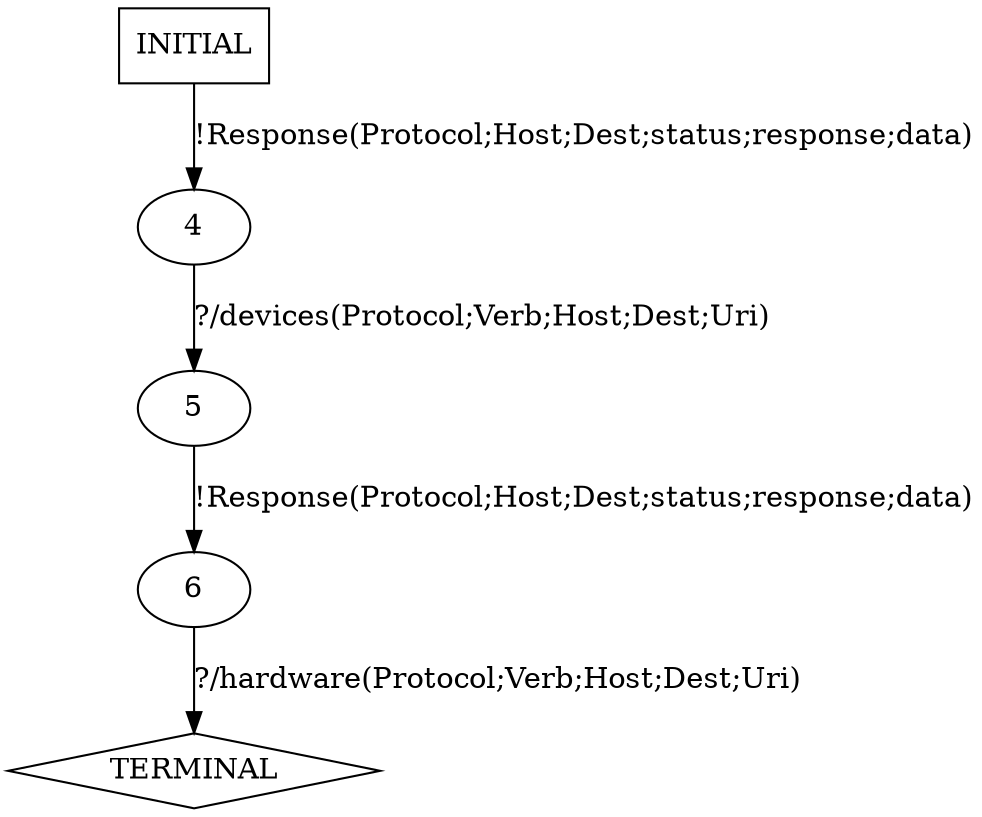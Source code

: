digraph G {
  1 [label="TERMINAL",shape=diamond];
  3 [label="INITIAL",shape=box];
  4 [label="4"];
  5 [label="5"];
  6 [label="6"];
3->4  [label="!Response(Protocol;Host;Dest;status;response;data)"]
4->5  [label="?/devices(Protocol;Verb;Host;Dest;Uri)"]
5->6  [label="!Response(Protocol;Host;Dest;status;response;data)"]
6->1  [label="?/hardware(Protocol;Verb;Host;Dest;Uri)"]
}
